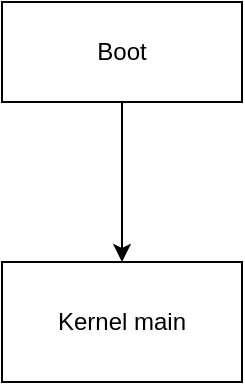<mxfile>
    <diagram id="mhcoUm5rMkyvp6J3gVC9" name="Page-1">
        <mxGraphModel dx="474" dy="862" grid="1" gridSize="10" guides="1" tooltips="1" connect="1" arrows="1" fold="1" page="1" pageScale="1" pageWidth="827" pageHeight="1169" math="0" shadow="0">
            <root>
                <mxCell id="0"/>
                <mxCell id="1" parent="0"/>
                <mxCell id="4" style="edgeStyle=none;html=1;entryX=0.5;entryY=0;entryDx=0;entryDy=0;" edge="1" parent="1" source="2" target="3">
                    <mxGeometry relative="1" as="geometry"/>
                </mxCell>
                <mxCell id="2" value="Boot" style="rounded=0;whiteSpace=wrap;html=1;" vertex="1" parent="1">
                    <mxGeometry x="180" y="140" width="120" height="50" as="geometry"/>
                </mxCell>
                <mxCell id="3" value="Kernel main" style="rounded=0;whiteSpace=wrap;html=1;" vertex="1" parent="1">
                    <mxGeometry x="180" y="270" width="120" height="60" as="geometry"/>
                </mxCell>
            </root>
        </mxGraphModel>
    </diagram>
</mxfile>